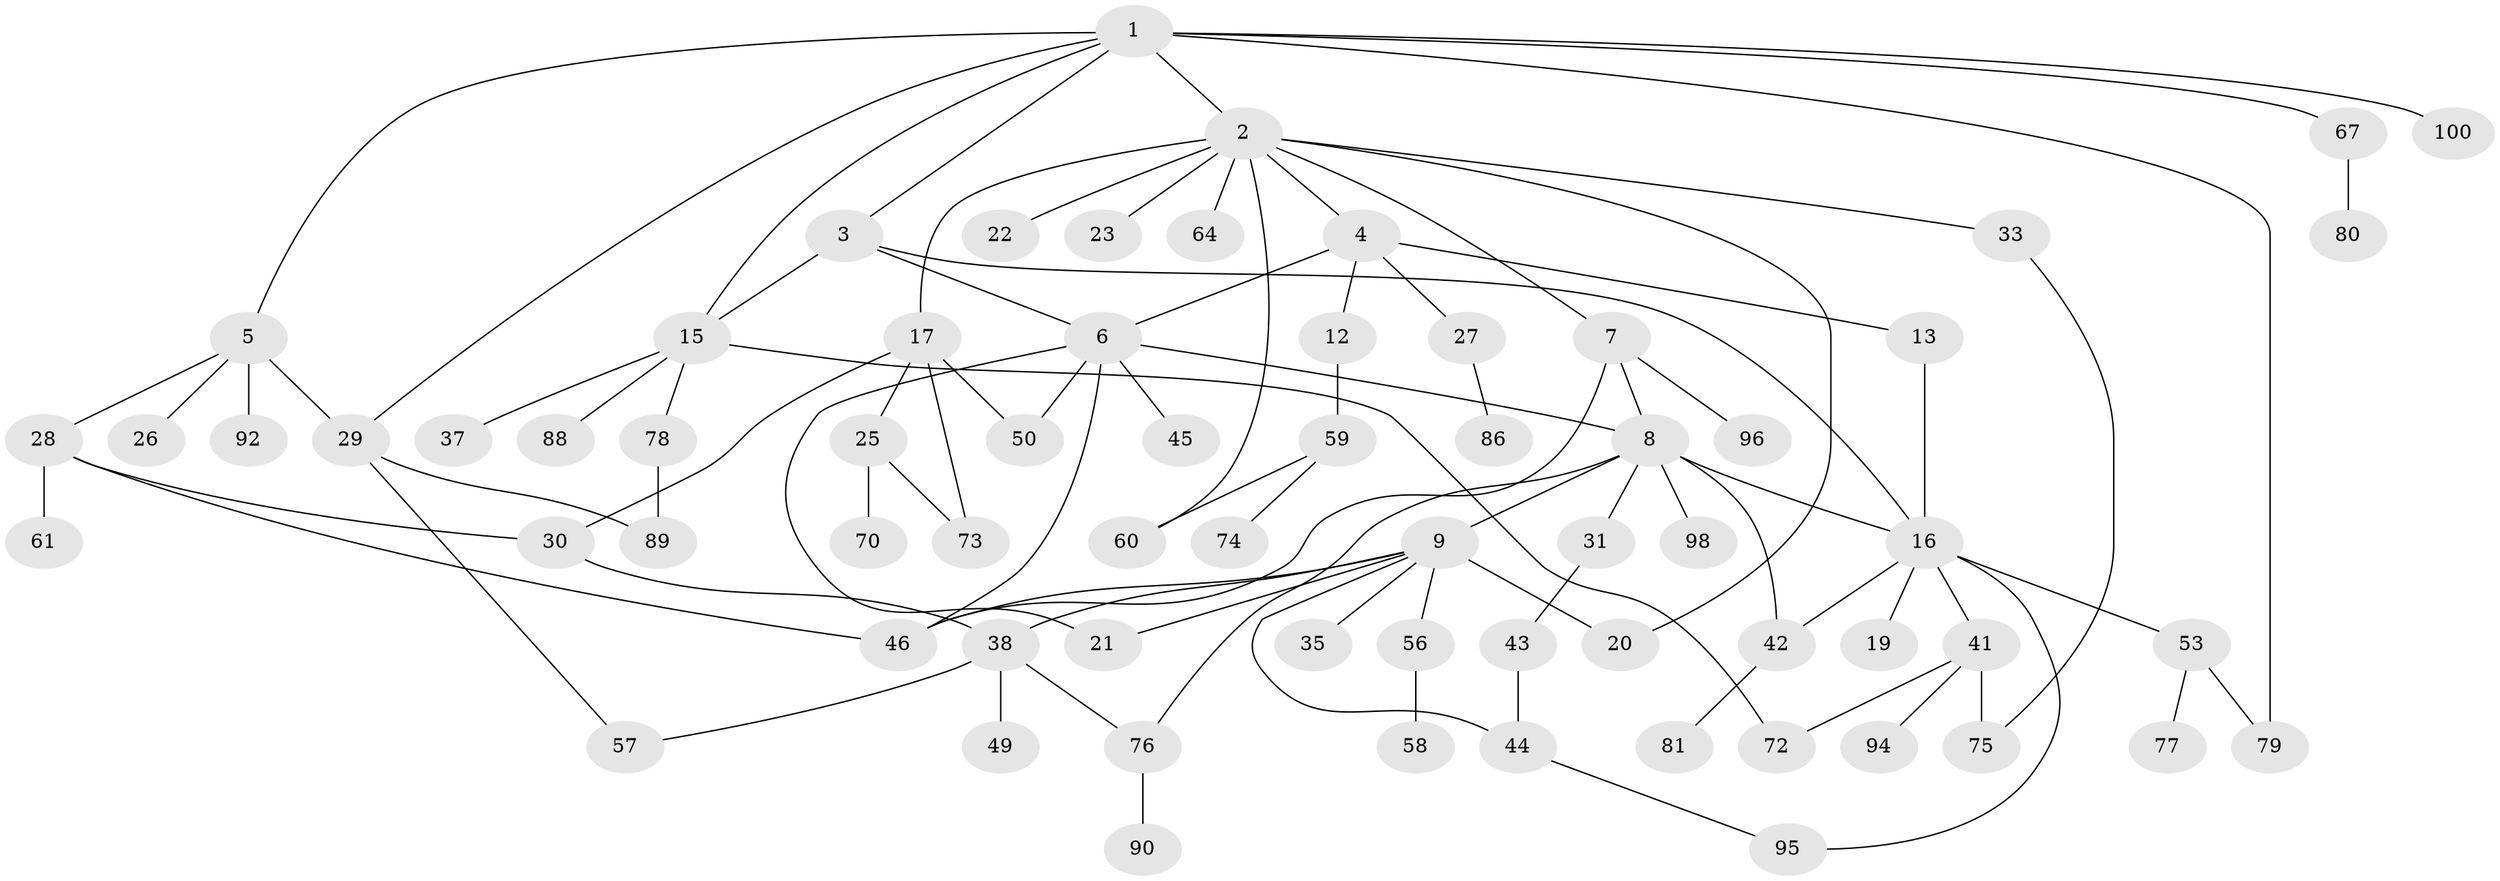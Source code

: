 // original degree distribution, {8: 0.01, 10: 0.01, 4: 0.08, 7: 0.02, 3: 0.19, 5: 0.06, 2: 0.31, 6: 0.01, 1: 0.31}
// Generated by graph-tools (version 1.1) at 2025/11/02/21/25 10:11:06]
// undirected, 68 vertices, 92 edges
graph export_dot {
graph [start="1"]
  node [color=gray90,style=filled];
  1 [super="+32"];
  2 [super="+40"];
  3;
  4 [super="+10"];
  5 [super="+24"];
  6 [super="+93"];
  7 [super="+14"];
  8 [super="+11"];
  9 [super="+51"];
  12 [super="+34"];
  13;
  15 [super="+36"];
  16 [super="+18"];
  17 [super="+82"];
  19;
  20 [super="+54"];
  21;
  22 [super="+39"];
  23;
  25 [super="+63"];
  26;
  27 [super="+55"];
  28;
  29 [super="+71"];
  30;
  31 [super="+48"];
  33;
  35;
  37 [super="+91"];
  38 [super="+66"];
  41 [super="+47"];
  42 [super="+52"];
  43;
  44 [super="+68"];
  45;
  46 [super="+99"];
  49;
  50;
  53 [super="+69"];
  56 [super="+65"];
  57;
  58;
  59 [super="+62"];
  60 [super="+85"];
  61 [super="+84"];
  64 [super="+87"];
  67;
  70;
  72;
  73;
  74;
  75;
  76 [super="+83"];
  77;
  78;
  79 [super="+97"];
  80;
  81;
  86;
  88;
  89;
  90;
  92;
  94;
  95;
  96;
  98;
  100;
  1 -- 2;
  1 -- 3;
  1 -- 5;
  1 -- 29;
  1 -- 67;
  1 -- 79;
  1 -- 100;
  1 -- 15;
  2 -- 4;
  2 -- 7;
  2 -- 17;
  2 -- 22;
  2 -- 23;
  2 -- 33;
  2 -- 60;
  2 -- 64;
  2 -- 20;
  3 -- 6;
  3 -- 15;
  3 -- 16;
  4 -- 13;
  4 -- 6;
  4 -- 27;
  4 -- 12;
  5 -- 26;
  5 -- 92;
  5 -- 29;
  5 -- 28;
  6 -- 21;
  6 -- 45;
  6 -- 46;
  6 -- 50;
  6 -- 8;
  7 -- 8;
  7 -- 96;
  7 -- 46;
  8 -- 9;
  8 -- 31;
  8 -- 98;
  8 -- 16;
  8 -- 42;
  8 -- 76;
  9 -- 20;
  9 -- 35;
  9 -- 21;
  9 -- 44;
  9 -- 38;
  9 -- 56;
  9 -- 46;
  12 -- 59 [weight=2];
  13 -- 16;
  15 -- 37;
  15 -- 72;
  15 -- 88;
  15 -- 78;
  16 -- 19;
  16 -- 41;
  16 -- 53;
  16 -- 95;
  16 -- 42;
  17 -- 25;
  17 -- 30;
  17 -- 50;
  17 -- 73;
  25 -- 73;
  25 -- 70;
  27 -- 86;
  28 -- 61;
  28 -- 30;
  28 -- 46;
  29 -- 89;
  29 -- 57;
  30 -- 38;
  31 -- 43;
  33 -- 75;
  38 -- 49;
  38 -- 57;
  38 -- 76;
  41 -- 94;
  41 -- 72;
  41 -- 75;
  42 -- 81;
  43 -- 44;
  44 -- 95;
  53 -- 77;
  53 -- 79;
  56 -- 58;
  59 -- 74;
  59 -- 60;
  67 -- 80;
  76 -- 90;
  78 -- 89;
}
